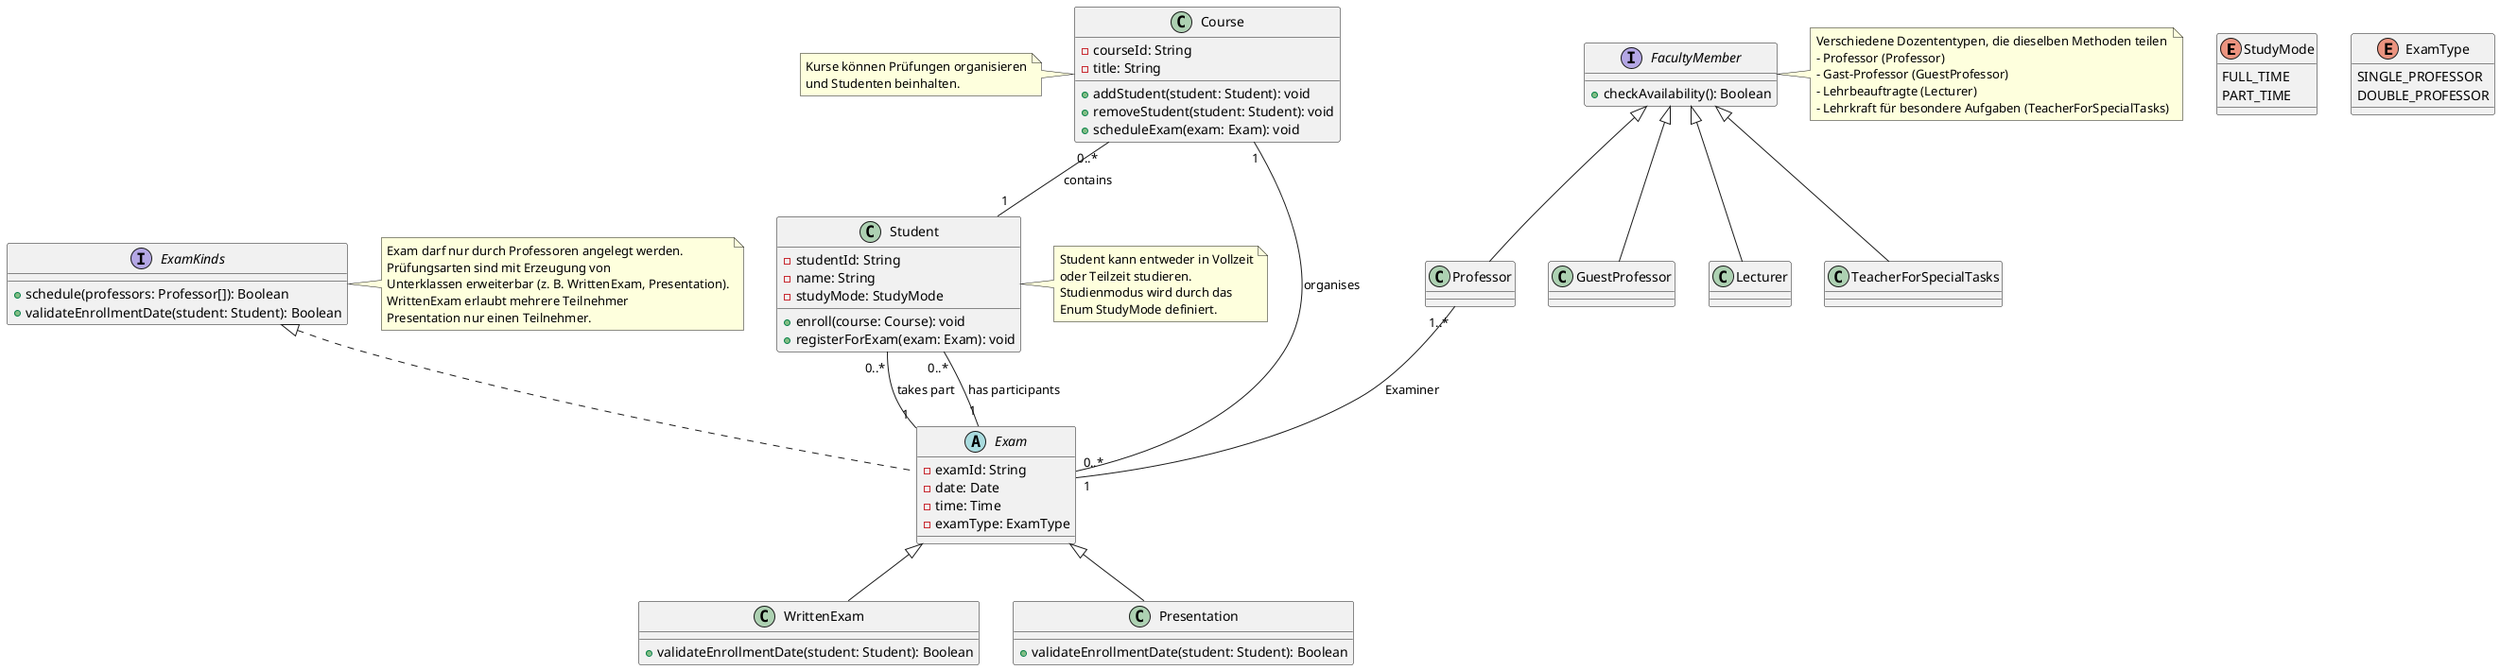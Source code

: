 ' Aufgabe:
' Modellieren Sie die Zusammenhänge und typischen Methoden
    ' der Klassen Professor, Student, Course und Exam.
    ' Als besondere Anforderung gilt: Es gibt Prüfungen, welche
    ' nur durch einen Professor durchgeführt werden dürfen und
    ' welche nur durch zwei Instanzen des Datentyps Professor (gemeinsam)
    ' durchgeführt werden dürfen. Eine Prüfung darf entsprechend durch
    ' einen Professor initiiert werden, aber die beiden Prüfer müssen bekannt
    ' sein und deren zeitliche Verfügbarkeit überprüfbar sein. 
'Modellieren Sie das Klassendiagramm.
'Notieren Sie die beschriebenen Anforderungen und Ihre Annahmen präzise.

' zusätzlich:
    ' Es ist möglich, dass Studierende in Teilzeit oder in Vollzeit studieren.
    ' Es gibt verschiedene 4 Dozentenarten: Professoren (Professor),
        ' Gast-Professoren (GuestProfessor), Lehrbeauftrage (Lecturer),
        ' Lehrkraft für besondere Aufgaben (TeacherForSpecialTasks). 
    ' Es gibt viele verschiedene Prüfungsarten,
        ' z. B. Klausuren (WrittenExam; mehrere Teilnehmer an der Prüfung möglich),
        ' Präsentationen (Presentation; nur ein Teilnehmer möglich).
        ' Alle Prüfungen verfügen über ein Datum, an dem sie durchgeführt werden.
        ' Es muss davon ausgegangen, dass neue Prüfungsformen angelegt werden können.
    ' Es muss sichergestellt sein, dass konkrete Prüfungen (Instanzen) nur von Professoren
    ' angelegt werden dürfen.
        ' Es wird als Fehler in der Ausführung (Runtime) betrachtet, wenn Studierende
        ' sich nach dem Durchführungsdatum an eine Prüfung anmelden wollen.


' Annahmen:
    ' Professoren können mehrere Prüfungen durchführen.
    ' verschiedene Prüfungsarten bestehen
    ' Students können sich für Prüfungen anmelden
    ' Students können an Kursen teilnehmen
    ' Kurse können Prüfungen organisieren
    ' 
@startuml

' Enum für Studienmodus der Studierenden
enum StudyMode {
    FULL_TIME
    PART_TIME
}

' Enum für Prüfungsarten
enum ExamType {
    SINGLE_PROFESSOR
    DOUBLE_PROFESSOR
}

' Interface für verschiedene Dozententypen
interface FacultyMember {
    +checkAvailability(): Boolean
}

' Spezifische Dozententypen als Subklassen
class Professor extends FacultyMember
class GuestProfessor extends FacultyMember
class Lecturer extends FacultyMember
class TeacherForSpecialTasks extends FacultyMember

' Klasse Student mit zusätzlichen Attributen
class Student {
    -studentId: String
    -name: String
    -studyMode: StudyMode
    +enroll(course: Course): void
    +registerForExam(exam: Exam): void
}

' Interface Exam mit Datum und Validierungsmethoden
interface ExamKinds {
    +schedule(professors: Professor[]): Boolean
    +validateEnrollmentDate(student: Student): Boolean
}

' Abstrakte Klasse für verschiedene Prüfungsarten
abstract class Exam implements ExamKinds {
    -examId: String
    -date: Date
    -time: Time
    -examType: ExamType
}

' Spezifische Prüfungsarten als Subklassen von Exam
class WrittenExam extends Exam {
    +validateEnrollmentDate(student: Student): Boolean
}

class Presentation extends Exam {
    +validateEnrollmentDate(student: Student): Boolean
}

' Klasse Course mit Beziehung zu Prüfungen und Studenten
class Course {
    -courseId: String
    -title: String
    +addStudent(student: Student): void
    +removeStudent(student: Student): void
    +scheduleExam(exam: Exam): void
}

' Assoziationen und Kardinalitäten
Professor "1..*" -- "1" Exam : Examiner
Student "0..*" -- "1" Exam : takes part
Course "1" -- "0..*" Exam : organises
Course "0..*" -- "1" Student : contains
Exam "1" -- "0..*" Student : has participants

' Zusätzliche Notizen
note right of Student
    Student kann entweder in Vollzeit
    oder Teilzeit studieren.
    Studienmodus wird durch das
    Enum StudyMode definiert.
end note

note right of FacultyMember
    Verschiedene Dozententypen, die dieselben Methoden teilen
    - Professor (Professor)
    - Gast-Professor (GuestProfessor)
    - Lehrbeauftragte (Lecturer)
    - Lehrkraft für besondere Aufgaben (TeacherForSpecialTasks)
end note

note right of ExamKinds
    Exam darf nur durch Professoren angelegt werden.
    Prüfungsarten sind mit Erzeugung von
    Unterklassen erweiterbar (z. B. WrittenExam, Presentation).
    WrittenExam erlaubt mehrere Teilnehmer
    Presentation nur einen Teilnehmer.
end note

note left of Course
    Kurse können Prüfungen organisieren
    und Studenten beinhalten.
end note

@enduml
